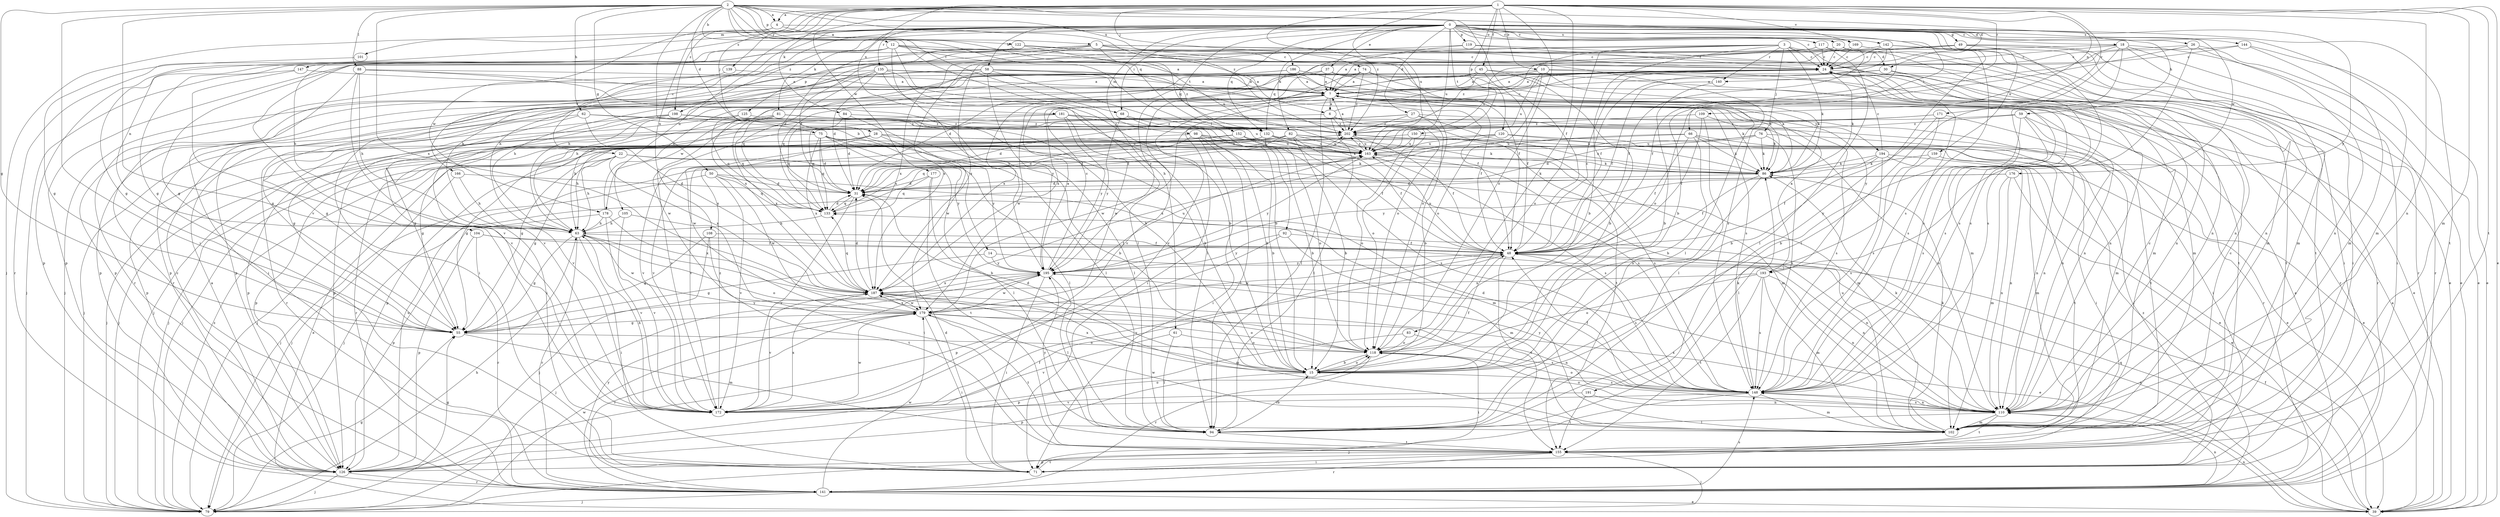 strict digraph  {
0;
1;
2;
3;
4;
5;
6;
7;
10;
12;
14;
15;
18;
20;
22;
24;
26;
27;
28;
30;
31;
37;
39;
45;
48;
49;
50;
55;
58;
59;
61;
62;
63;
66;
68;
71;
74;
75;
76;
79;
81;
82;
83;
84;
86;
88;
92;
94;
98;
101;
102;
104;
105;
108;
109;
110;
117;
118;
119;
120;
122;
125;
126;
132;
133;
135;
139;
140;
141;
142;
144;
147;
148;
150;
152;
155;
159;
163;
166;
169;
171;
172;
176;
177;
178;
179;
181;
186;
187;
191;
193;
194;
195;
198;
202;
0 -> 18  [label=c];
0 -> 20  [label=c];
0 -> 22  [label=c];
0 -> 24  [label=c];
0 -> 26  [label=d];
0 -> 27  [label=d];
0 -> 37  [label=e];
0 -> 49  [label=g];
0 -> 58  [label=h];
0 -> 59  [label=h];
0 -> 66  [label=i];
0 -> 68  [label=i];
0 -> 81  [label=k];
0 -> 82  [label=k];
0 -> 98  [label=m];
0 -> 101  [label=m];
0 -> 102  [label=m];
0 -> 104  [label=n];
0 -> 105  [label=n];
0 -> 117  [label=o];
0 -> 119  [label=p];
0 -> 132  [label=q];
0 -> 135  [label=r];
0 -> 142  [label=s];
0 -> 144  [label=s];
0 -> 147  [label=s];
0 -> 150  [label=t];
0 -> 152  [label=t];
0 -> 155  [label=t];
0 -> 159  [label=u];
0 -> 163  [label=u];
0 -> 166  [label=v];
0 -> 169  [label=v];
0 -> 176  [label=w];
0 -> 191  [label=y];
0 -> 198  [label=z];
1 -> 4  [label=a];
1 -> 10  [label=b];
1 -> 39  [label=e];
1 -> 45  [label=f];
1 -> 74  [label=j];
1 -> 75  [label=j];
1 -> 83  [label=k];
1 -> 84  [label=k];
1 -> 102  [label=m];
1 -> 108  [label=n];
1 -> 109  [label=n];
1 -> 110  [label=n];
1 -> 118  [label=o];
1 -> 120  [label=p];
1 -> 139  [label=r];
1 -> 140  [label=r];
1 -> 155  [label=t];
1 -> 163  [label=u];
1 -> 169  [label=v];
1 -> 171  [label=v];
1 -> 177  [label=w];
1 -> 181  [label=x];
1 -> 198  [label=z];
1 -> 202  [label=z];
2 -> 4  [label=a];
2 -> 12  [label=b];
2 -> 14  [label=b];
2 -> 28  [label=d];
2 -> 30  [label=d];
2 -> 48  [label=f];
2 -> 50  [label=g];
2 -> 55  [label=g];
2 -> 61  [label=h];
2 -> 62  [label=h];
2 -> 68  [label=i];
2 -> 71  [label=i];
2 -> 88  [label=l];
2 -> 92  [label=l];
2 -> 122  [label=p];
2 -> 132  [label=q];
2 -> 172  [label=v];
2 -> 186  [label=x];
2 -> 187  [label=x];
2 -> 193  [label=y];
2 -> 202  [label=z];
3 -> 15  [label=b];
3 -> 24  [label=c];
3 -> 30  [label=d];
3 -> 55  [label=g];
3 -> 76  [label=j];
3 -> 86  [label=k];
3 -> 118  [label=o];
3 -> 132  [label=q];
3 -> 140  [label=r];
3 -> 148  [label=s];
3 -> 163  [label=u];
4 -> 5  [label=a];
4 -> 79  [label=j];
4 -> 148  [label=s];
4 -> 178  [label=w];
5 -> 6  [label=a];
5 -> 24  [label=c];
5 -> 31  [label=d];
5 -> 63  [label=h];
5 -> 110  [label=n];
5 -> 118  [label=o];
5 -> 125  [label=p];
5 -> 132  [label=q];
5 -> 172  [label=v];
6 -> 24  [label=c];
6 -> 94  [label=l];
6 -> 126  [label=p];
6 -> 148  [label=s];
6 -> 155  [label=t];
6 -> 202  [label=z];
7 -> 6  [label=a];
7 -> 48  [label=f];
7 -> 55  [label=g];
7 -> 71  [label=i];
7 -> 86  [label=k];
7 -> 94  [label=l];
7 -> 110  [label=n];
7 -> 178  [label=w];
7 -> 179  [label=w];
7 -> 193  [label=y];
7 -> 194  [label=y];
10 -> 7  [label=a];
10 -> 94  [label=l];
10 -> 102  [label=m];
10 -> 118  [label=o];
10 -> 126  [label=p];
10 -> 141  [label=r];
10 -> 163  [label=u];
12 -> 7  [label=a];
12 -> 24  [label=c];
12 -> 63  [label=h];
12 -> 94  [label=l];
12 -> 126  [label=p];
12 -> 141  [label=r];
12 -> 148  [label=s];
12 -> 195  [label=y];
12 -> 202  [label=z];
14 -> 55  [label=g];
14 -> 110  [label=n];
14 -> 195  [label=y];
15 -> 31  [label=d];
15 -> 48  [label=f];
15 -> 118  [label=o];
15 -> 126  [label=p];
15 -> 148  [label=s];
15 -> 187  [label=x];
18 -> 24  [label=c];
18 -> 48  [label=f];
18 -> 63  [label=h];
18 -> 71  [label=i];
18 -> 94  [label=l];
18 -> 102  [label=m];
18 -> 141  [label=r];
18 -> 148  [label=s];
20 -> 24  [label=c];
20 -> 39  [label=e];
20 -> 48  [label=f];
20 -> 187  [label=x];
22 -> 39  [label=e];
22 -> 55  [label=g];
22 -> 63  [label=h];
22 -> 86  [label=k];
22 -> 94  [label=l];
22 -> 187  [label=x];
24 -> 7  [label=a];
24 -> 63  [label=h];
24 -> 86  [label=k];
24 -> 110  [label=n];
24 -> 148  [label=s];
24 -> 155  [label=t];
24 -> 187  [label=x];
26 -> 24  [label=c];
26 -> 39  [label=e];
26 -> 110  [label=n];
26 -> 118  [label=o];
26 -> 148  [label=s];
27 -> 15  [label=b];
27 -> 31  [label=d];
27 -> 86  [label=k];
27 -> 110  [label=n];
27 -> 126  [label=p];
27 -> 172  [label=v];
27 -> 202  [label=z];
28 -> 15  [label=b];
28 -> 55  [label=g];
28 -> 79  [label=j];
28 -> 86  [label=k];
28 -> 163  [label=u];
28 -> 179  [label=w];
28 -> 195  [label=y];
30 -> 7  [label=a];
30 -> 110  [label=n];
30 -> 126  [label=p];
30 -> 141  [label=r];
31 -> 133  [label=q];
31 -> 172  [label=v];
37 -> 7  [label=a];
37 -> 55  [label=g];
37 -> 86  [label=k];
37 -> 155  [label=t];
37 -> 172  [label=v];
39 -> 7  [label=a];
39 -> 48  [label=f];
39 -> 110  [label=n];
39 -> 133  [label=q];
45 -> 7  [label=a];
45 -> 15  [label=b];
45 -> 31  [label=d];
45 -> 48  [label=f];
45 -> 102  [label=m];
45 -> 187  [label=x];
48 -> 24  [label=c];
48 -> 39  [label=e];
48 -> 148  [label=s];
48 -> 155  [label=t];
48 -> 163  [label=u];
48 -> 172  [label=v];
48 -> 179  [label=w];
48 -> 195  [label=y];
49 -> 24  [label=c];
49 -> 39  [label=e];
49 -> 55  [label=g];
49 -> 63  [label=h];
49 -> 71  [label=i];
49 -> 148  [label=s];
50 -> 31  [label=d];
50 -> 79  [label=j];
50 -> 102  [label=m];
50 -> 133  [label=q];
50 -> 172  [label=v];
50 -> 179  [label=w];
55 -> 102  [label=m];
55 -> 118  [label=o];
55 -> 195  [label=y];
58 -> 7  [label=a];
58 -> 15  [label=b];
58 -> 48  [label=f];
58 -> 79  [label=j];
58 -> 118  [label=o];
58 -> 126  [label=p];
58 -> 187  [label=x];
58 -> 195  [label=y];
59 -> 15  [label=b];
59 -> 71  [label=i];
59 -> 141  [label=r];
59 -> 148  [label=s];
59 -> 179  [label=w];
59 -> 202  [label=z];
61 -> 94  [label=l];
61 -> 118  [label=o];
61 -> 172  [label=v];
62 -> 71  [label=i];
62 -> 79  [label=j];
62 -> 110  [label=n];
62 -> 187  [label=x];
62 -> 202  [label=z];
63 -> 48  [label=f];
63 -> 55  [label=g];
63 -> 71  [label=i];
63 -> 118  [label=o];
63 -> 141  [label=r];
63 -> 179  [label=w];
66 -> 15  [label=b];
66 -> 39  [label=e];
66 -> 48  [label=f];
66 -> 71  [label=i];
66 -> 86  [label=k];
66 -> 163  [label=u];
66 -> 187  [label=x];
68 -> 15  [label=b];
68 -> 195  [label=y];
68 -> 202  [label=z];
71 -> 31  [label=d];
71 -> 155  [label=t];
74 -> 7  [label=a];
74 -> 86  [label=k];
74 -> 133  [label=q];
74 -> 148  [label=s];
74 -> 172  [label=v];
74 -> 202  [label=z];
75 -> 31  [label=d];
75 -> 79  [label=j];
75 -> 94  [label=l];
75 -> 102  [label=m];
75 -> 133  [label=q];
75 -> 163  [label=u];
75 -> 187  [label=x];
75 -> 195  [label=y];
76 -> 31  [label=d];
76 -> 79  [label=j];
76 -> 86  [label=k];
76 -> 110  [label=n];
76 -> 148  [label=s];
76 -> 163  [label=u];
79 -> 55  [label=g];
79 -> 63  [label=h];
79 -> 179  [label=w];
79 -> 202  [label=z];
81 -> 15  [label=b];
81 -> 63  [label=h];
81 -> 94  [label=l];
81 -> 133  [label=q];
81 -> 179  [label=w];
81 -> 187  [label=x];
81 -> 202  [label=z];
82 -> 15  [label=b];
82 -> 31  [label=d];
82 -> 39  [label=e];
82 -> 48  [label=f];
82 -> 55  [label=g];
82 -> 79  [label=j];
82 -> 86  [label=k];
82 -> 163  [label=u];
82 -> 172  [label=v];
83 -> 118  [label=o];
83 -> 126  [label=p];
83 -> 148  [label=s];
84 -> 31  [label=d];
84 -> 133  [label=q];
84 -> 179  [label=w];
84 -> 202  [label=z];
86 -> 31  [label=d];
86 -> 48  [label=f];
86 -> 118  [label=o];
86 -> 202  [label=z];
88 -> 7  [label=a];
88 -> 15  [label=b];
88 -> 63  [label=h];
88 -> 71  [label=i];
88 -> 148  [label=s];
88 -> 172  [label=v];
92 -> 48  [label=f];
92 -> 102  [label=m];
92 -> 126  [label=p];
92 -> 195  [label=y];
94 -> 15  [label=b];
94 -> 155  [label=t];
94 -> 195  [label=y];
98 -> 15  [label=b];
98 -> 31  [label=d];
98 -> 39  [label=e];
98 -> 71  [label=i];
98 -> 94  [label=l];
98 -> 148  [label=s];
98 -> 163  [label=u];
98 -> 172  [label=v];
101 -> 55  [label=g];
102 -> 24  [label=c];
102 -> 86  [label=k];
102 -> 163  [label=u];
102 -> 179  [label=w];
104 -> 48  [label=f];
104 -> 110  [label=n];
104 -> 126  [label=p];
104 -> 141  [label=r];
105 -> 63  [label=h];
105 -> 155  [label=t];
105 -> 172  [label=v];
108 -> 48  [label=f];
108 -> 55  [label=g];
108 -> 79  [label=j];
108 -> 155  [label=t];
109 -> 48  [label=f];
109 -> 86  [label=k];
109 -> 94  [label=l];
109 -> 202  [label=z];
110 -> 24  [label=c];
110 -> 86  [label=k];
110 -> 94  [label=l];
110 -> 102  [label=m];
110 -> 118  [label=o];
110 -> 148  [label=s];
110 -> 155  [label=t];
110 -> 187  [label=x];
117 -> 7  [label=a];
117 -> 24  [label=c];
117 -> 94  [label=l];
117 -> 110  [label=n];
117 -> 155  [label=t];
117 -> 187  [label=x];
118 -> 15  [label=b];
118 -> 63  [label=h];
118 -> 71  [label=i];
118 -> 141  [label=r];
119 -> 7  [label=a];
119 -> 24  [label=c];
119 -> 102  [label=m];
119 -> 187  [label=x];
120 -> 55  [label=g];
120 -> 71  [label=i];
120 -> 110  [label=n];
120 -> 133  [label=q];
120 -> 163  [label=u];
122 -> 24  [label=c];
122 -> 31  [label=d];
122 -> 48  [label=f];
122 -> 55  [label=g];
122 -> 163  [label=u];
125 -> 126  [label=p];
125 -> 133  [label=q];
125 -> 202  [label=z];
126 -> 7  [label=a];
126 -> 24  [label=c];
126 -> 48  [label=f];
126 -> 55  [label=g];
126 -> 79  [label=j];
126 -> 141  [label=r];
126 -> 163  [label=u];
132 -> 48  [label=f];
132 -> 79  [label=j];
132 -> 102  [label=m];
132 -> 118  [label=o];
132 -> 126  [label=p];
132 -> 141  [label=r];
132 -> 163  [label=u];
133 -> 31  [label=d];
133 -> 63  [label=h];
133 -> 163  [label=u];
135 -> 7  [label=a];
135 -> 15  [label=b];
135 -> 31  [label=d];
135 -> 39  [label=e];
135 -> 63  [label=h];
135 -> 94  [label=l];
135 -> 133  [label=q];
135 -> 141  [label=r];
139 -> 7  [label=a];
139 -> 141  [label=r];
140 -> 15  [label=b];
140 -> 48  [label=f];
141 -> 7  [label=a];
141 -> 39  [label=e];
141 -> 79  [label=j];
141 -> 110  [label=n];
141 -> 148  [label=s];
141 -> 179  [label=w];
141 -> 195  [label=y];
141 -> 202  [label=z];
142 -> 15  [label=b];
142 -> 24  [label=c];
142 -> 48  [label=f];
142 -> 110  [label=n];
142 -> 141  [label=r];
142 -> 202  [label=z];
144 -> 24  [label=c];
144 -> 39  [label=e];
144 -> 102  [label=m];
144 -> 126  [label=p];
147 -> 7  [label=a];
147 -> 79  [label=j];
147 -> 172  [label=v];
148 -> 31  [label=d];
148 -> 48  [label=f];
148 -> 79  [label=j];
148 -> 86  [label=k];
148 -> 102  [label=m];
148 -> 110  [label=n];
148 -> 118  [label=o];
148 -> 172  [label=v];
148 -> 195  [label=y];
150 -> 118  [label=o];
150 -> 126  [label=p];
150 -> 148  [label=s];
150 -> 163  [label=u];
152 -> 15  [label=b];
152 -> 63  [label=h];
152 -> 148  [label=s];
152 -> 163  [label=u];
152 -> 172  [label=v];
155 -> 71  [label=i];
155 -> 79  [label=j];
155 -> 126  [label=p];
155 -> 141  [label=r];
159 -> 86  [label=k];
159 -> 94  [label=l];
159 -> 155  [label=t];
163 -> 86  [label=k];
163 -> 148  [label=s];
163 -> 195  [label=y];
163 -> 202  [label=z];
166 -> 31  [label=d];
166 -> 63  [label=h];
166 -> 79  [label=j];
169 -> 24  [label=c];
169 -> 71  [label=i];
169 -> 195  [label=y];
171 -> 15  [label=b];
171 -> 79  [label=j];
171 -> 148  [label=s];
171 -> 155  [label=t];
171 -> 202  [label=z];
172 -> 63  [label=h];
172 -> 118  [label=o];
172 -> 179  [label=w];
172 -> 187  [label=x];
172 -> 202  [label=z];
176 -> 31  [label=d];
176 -> 39  [label=e];
176 -> 79  [label=j];
176 -> 102  [label=m];
176 -> 110  [label=n];
177 -> 15  [label=b];
177 -> 31  [label=d];
177 -> 133  [label=q];
177 -> 155  [label=t];
178 -> 24  [label=c];
178 -> 63  [label=h];
178 -> 126  [label=p];
178 -> 172  [label=v];
178 -> 187  [label=x];
179 -> 55  [label=g];
179 -> 71  [label=i];
179 -> 110  [label=n];
179 -> 118  [label=o];
179 -> 141  [label=r];
179 -> 155  [label=t];
179 -> 187  [label=x];
181 -> 55  [label=g];
181 -> 102  [label=m];
181 -> 118  [label=o];
181 -> 133  [label=q];
181 -> 179  [label=w];
181 -> 195  [label=y];
181 -> 202  [label=z];
186 -> 7  [label=a];
186 -> 71  [label=i];
186 -> 86  [label=k];
186 -> 102  [label=m];
186 -> 126  [label=p];
187 -> 31  [label=d];
187 -> 102  [label=m];
187 -> 133  [label=q];
187 -> 172  [label=v];
187 -> 179  [label=w];
191 -> 110  [label=n];
191 -> 155  [label=t];
191 -> 172  [label=v];
193 -> 7  [label=a];
193 -> 102  [label=m];
193 -> 110  [label=n];
193 -> 118  [label=o];
193 -> 148  [label=s];
193 -> 155  [label=t];
193 -> 187  [label=x];
194 -> 24  [label=c];
194 -> 48  [label=f];
194 -> 86  [label=k];
194 -> 102  [label=m];
194 -> 110  [label=n];
194 -> 148  [label=s];
194 -> 195  [label=y];
195 -> 7  [label=a];
195 -> 24  [label=c];
195 -> 39  [label=e];
195 -> 71  [label=i];
195 -> 79  [label=j];
195 -> 94  [label=l];
195 -> 163  [label=u];
195 -> 179  [label=w];
195 -> 187  [label=x];
198 -> 55  [label=g];
198 -> 94  [label=l];
198 -> 141  [label=r];
198 -> 163  [label=u];
198 -> 172  [label=v];
198 -> 202  [label=z];
202 -> 7  [label=a];
202 -> 31  [label=d];
202 -> 48  [label=f];
202 -> 163  [label=u];
}
